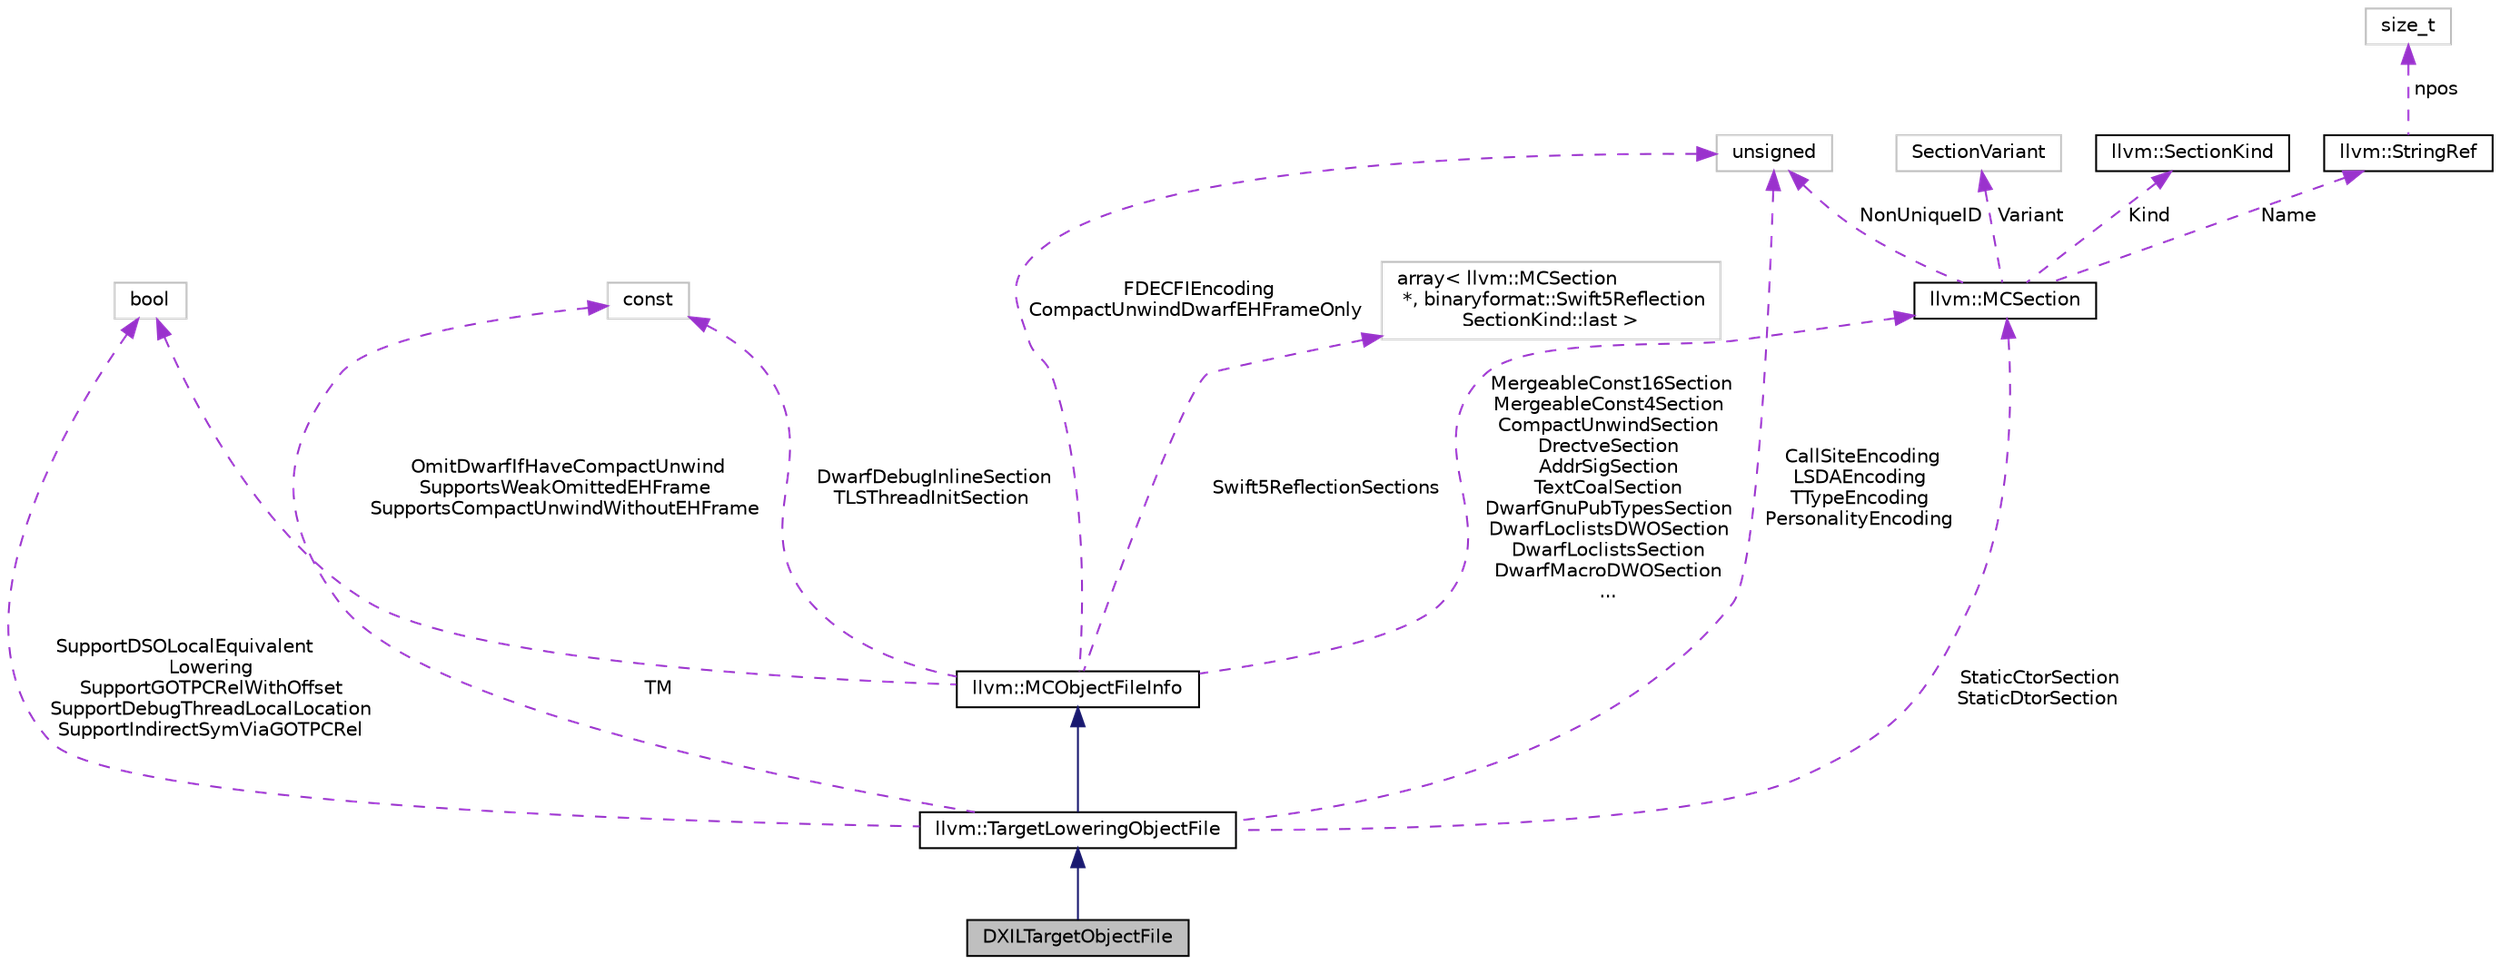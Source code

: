 digraph "DXILTargetObjectFile"
{
 // LATEX_PDF_SIZE
  bgcolor="transparent";
  edge [fontname="Helvetica",fontsize="10",labelfontname="Helvetica",labelfontsize="10"];
  node [fontname="Helvetica",fontsize="10",shape=record];
  Node1 [label="DXILTargetObjectFile",height=0.2,width=0.4,color="black", fillcolor="grey75", style="filled", fontcolor="black",tooltip=" "];
  Node2 -> Node1 [dir="back",color="midnightblue",fontsize="10",style="solid",fontname="Helvetica"];
  Node2 [label="llvm::TargetLoweringObjectFile",height=0.2,width=0.4,color="black",URL="$classllvm_1_1TargetLoweringObjectFile.html",tooltip=" "];
  Node3 -> Node2 [dir="back",color="midnightblue",fontsize="10",style="solid",fontname="Helvetica"];
  Node3 [label="llvm::MCObjectFileInfo",height=0.2,width=0.4,color="black",URL="$classllvm_1_1MCObjectFileInfo.html",tooltip=" "];
  Node4 -> Node3 [dir="back",color="darkorchid3",fontsize="10",style="dashed",label=" Swift5ReflectionSections" ,fontname="Helvetica"];
  Node4 [label="array\< llvm::MCSection\l *, binaryformat::Swift5Reflection\lSectionKind::last \>",height=0.2,width=0.4,color="grey75",tooltip=" "];
  Node5 -> Node3 [dir="back",color="darkorchid3",fontsize="10",style="dashed",label=" OmitDwarfIfHaveCompactUnwind\nSupportsWeakOmittedEHFrame\nSupportsCompactUnwindWithoutEHFrame" ,fontname="Helvetica"];
  Node5 [label="bool",height=0.2,width=0.4,color="grey75",tooltip=" "];
  Node6 -> Node3 [dir="back",color="darkorchid3",fontsize="10",style="dashed",label=" DwarfDebugInlineSection\nTLSThreadInitSection" ,fontname="Helvetica"];
  Node6 [label="const",height=0.2,width=0.4,color="grey75",tooltip=" "];
  Node7 -> Node3 [dir="back",color="darkorchid3",fontsize="10",style="dashed",label=" MergeableConst16Section\nMergeableConst4Section\nCompactUnwindSection\nDrectveSection\nAddrSigSection\nTextCoalSection\nDwarfGnuPubTypesSection\nDwarfLoclistsDWOSection\nDwarfLoclistsSection\nDwarfMacroDWOSection\n..." ,fontname="Helvetica"];
  Node7 [label="llvm::MCSection",height=0.2,width=0.4,color="black",URL="$classllvm_1_1MCSection.html",tooltip="Instances of this class represent a uniqued identifier for a section in the current translation unit."];
  Node8 -> Node7 [dir="back",color="darkorchid3",fontsize="10",style="dashed",label=" Kind" ,fontname="Helvetica"];
  Node8 [label="llvm::SectionKind",height=0.2,width=0.4,color="black",URL="$classllvm_1_1SectionKind.html",tooltip="SectionKind - This is a simple POD value that classifies the properties of a section."];
  Node9 -> Node7 [dir="back",color="darkorchid3",fontsize="10",style="dashed",label=" Variant" ,fontname="Helvetica"];
  Node9 [label="SectionVariant",height=0.2,width=0.4,color="grey75",tooltip=" "];
  Node10 -> Node7 [dir="back",color="darkorchid3",fontsize="10",style="dashed",label=" NonUniqueID" ,fontname="Helvetica"];
  Node10 [label="unsigned",height=0.2,width=0.4,color="grey75",tooltip=" "];
  Node11 -> Node7 [dir="back",color="darkorchid3",fontsize="10",style="dashed",label=" Name" ,fontname="Helvetica"];
  Node11 [label="llvm::StringRef",height=0.2,width=0.4,color="black",URL="$classllvm_1_1StringRef.html",tooltip="StringRef - Represent a constant reference to a string, i.e."];
  Node12 -> Node11 [dir="back",color="darkorchid3",fontsize="10",style="dashed",label=" npos" ,fontname="Helvetica"];
  Node12 [label="size_t",height=0.2,width=0.4,color="grey75",tooltip=" "];
  Node10 -> Node3 [dir="back",color="darkorchid3",fontsize="10",style="dashed",label=" FDECFIEncoding\nCompactUnwindDwarfEHFrameOnly" ,fontname="Helvetica"];
  Node5 -> Node2 [dir="back",color="darkorchid3",fontsize="10",style="dashed",label=" SupportDSOLocalEquivalent\lLowering\nSupportGOTPCRelWithOffset\nSupportDebugThreadLocalLocation\nSupportIndirectSymViaGOTPCRel" ,fontname="Helvetica"];
  Node6 -> Node2 [dir="back",color="darkorchid3",fontsize="10",style="dashed",label=" TM" ,fontname="Helvetica"];
  Node7 -> Node2 [dir="back",color="darkorchid3",fontsize="10",style="dashed",label=" StaticCtorSection\nStaticDtorSection" ,fontname="Helvetica"];
  Node10 -> Node2 [dir="back",color="darkorchid3",fontsize="10",style="dashed",label=" CallSiteEncoding\nLSDAEncoding\nTTypeEncoding\nPersonalityEncoding" ,fontname="Helvetica"];
}
